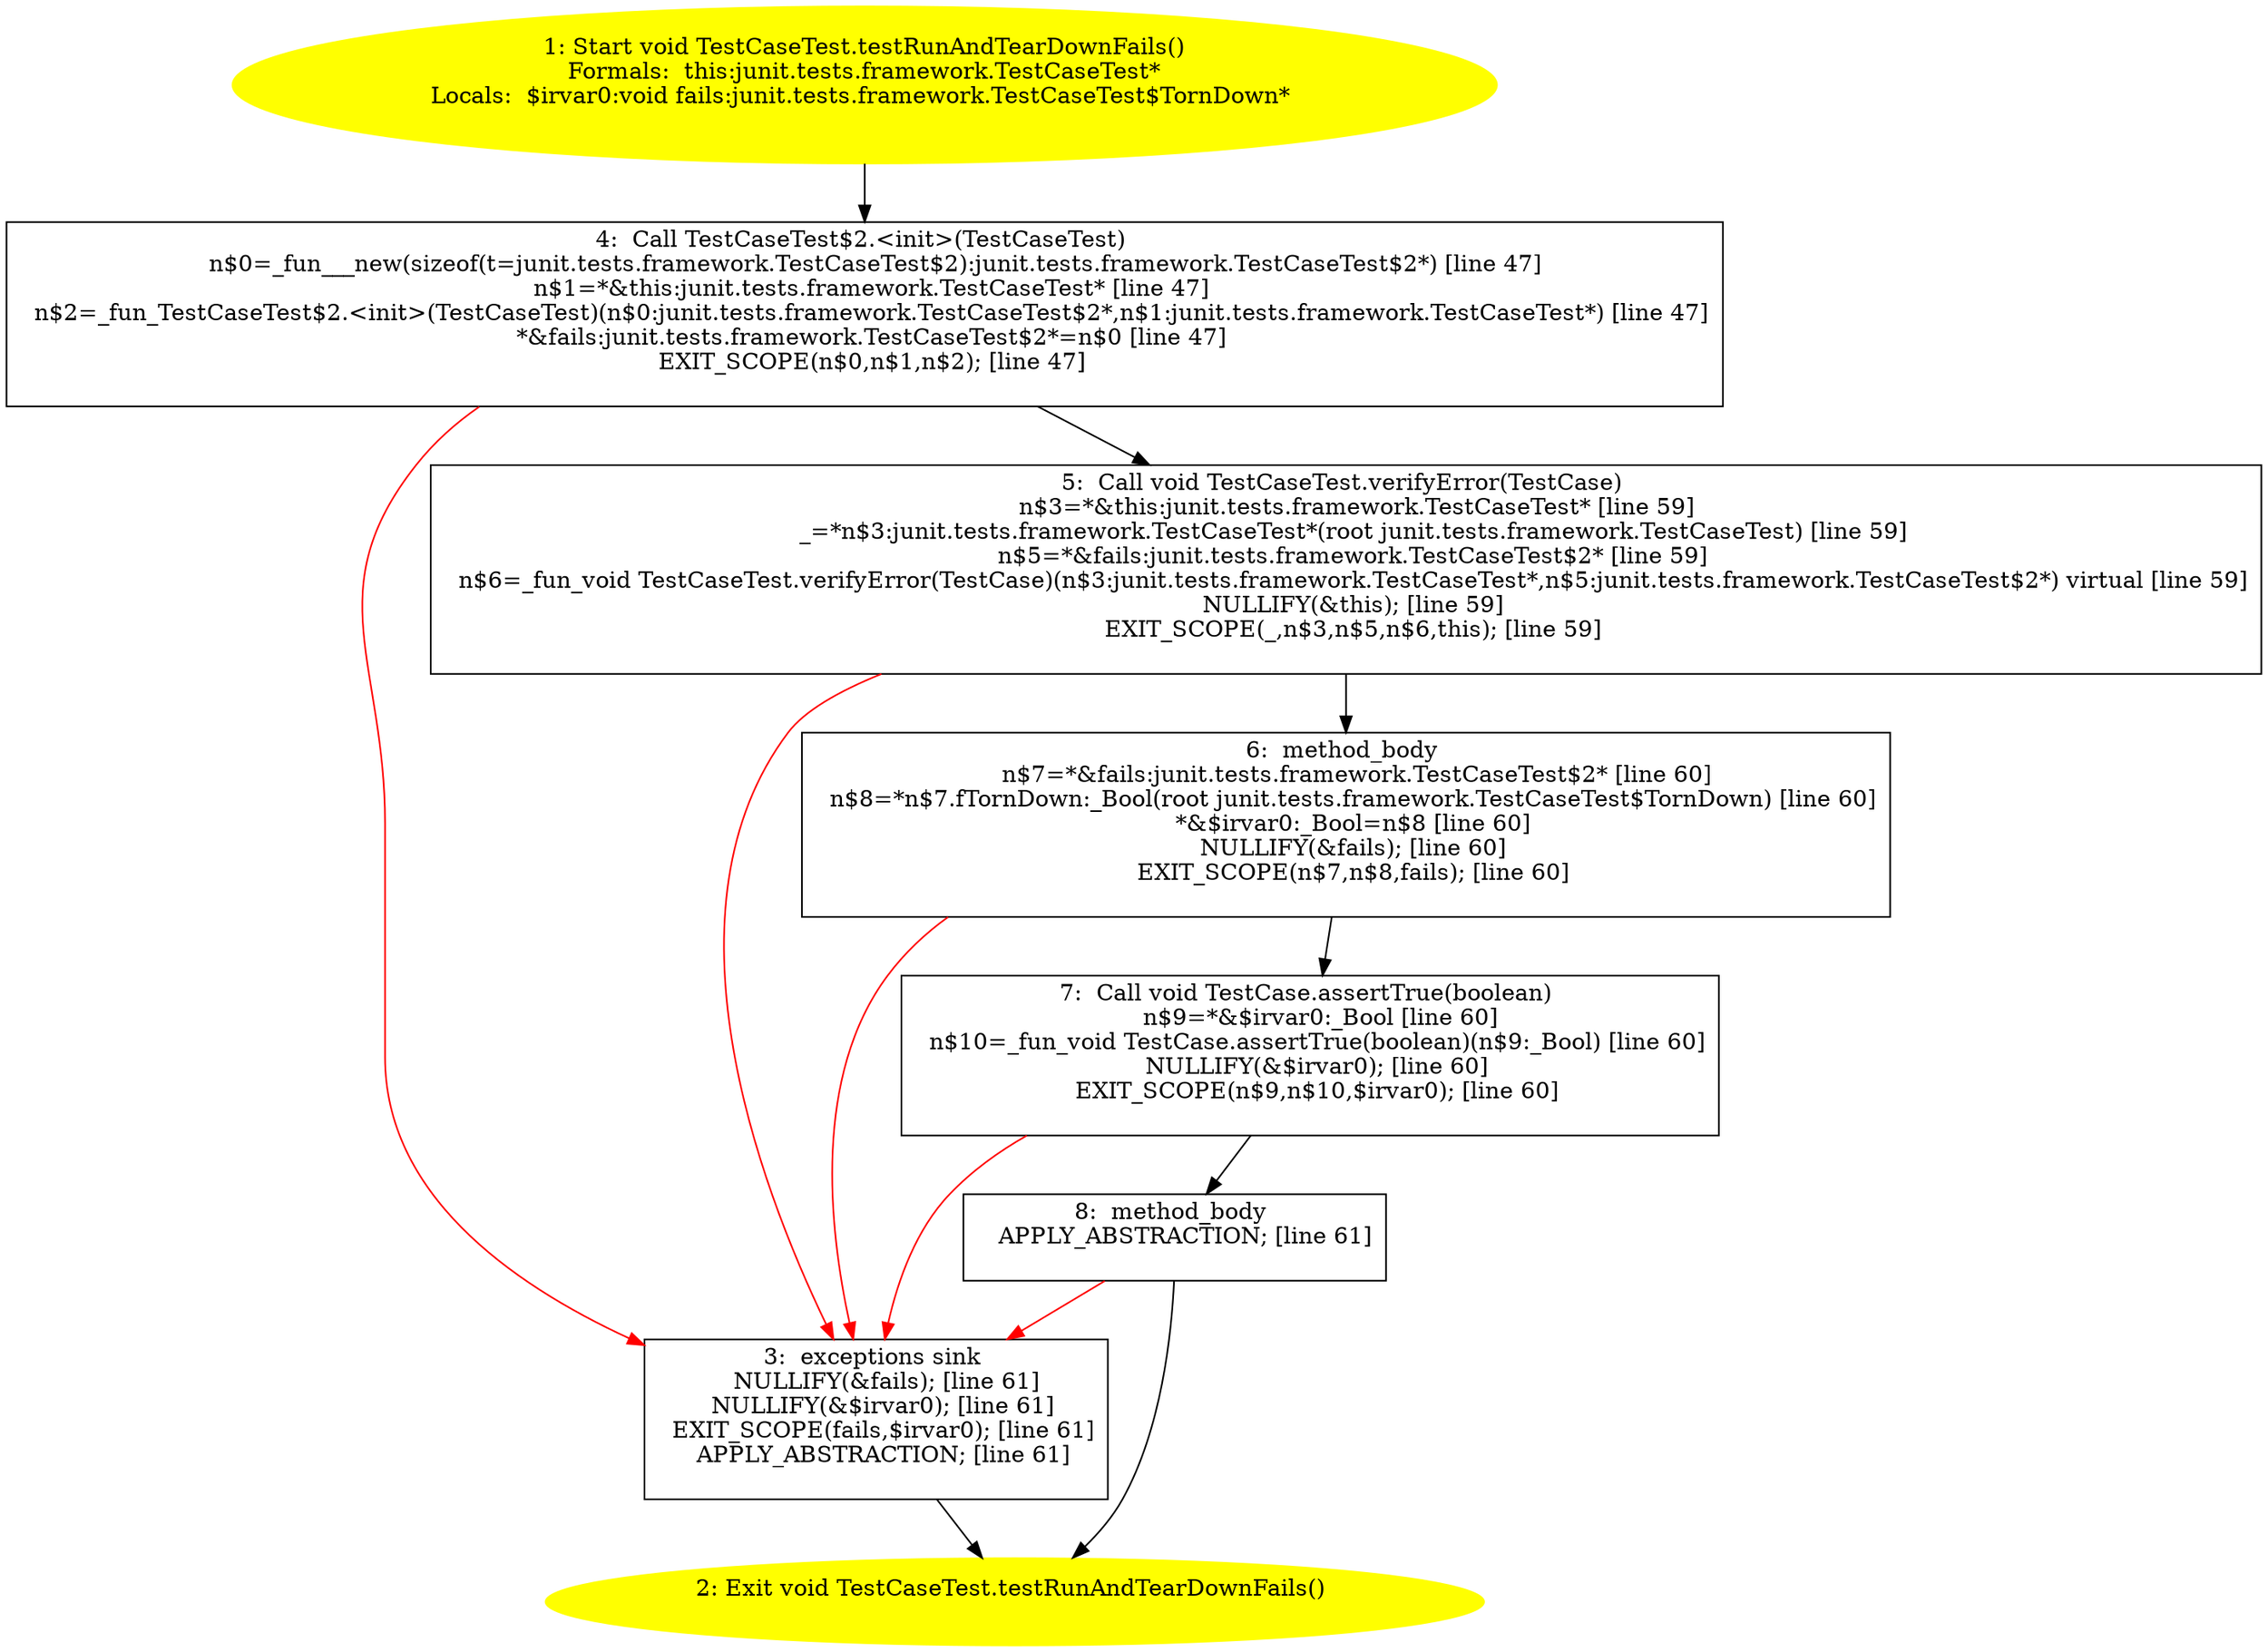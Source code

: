 /* @generated */
digraph cfg {
"junit.tests.framework.TestCaseTest.testRunAndTearDownFails():void.506db677d8a81737da1df4ab660b24bf_1" [label="1: Start void TestCaseTest.testRunAndTearDownFails()\nFormals:  this:junit.tests.framework.TestCaseTest*\nLocals:  $irvar0:void fails:junit.tests.framework.TestCaseTest$TornDown* \n  " color=yellow style=filled]
	

	 "junit.tests.framework.TestCaseTest.testRunAndTearDownFails():void.506db677d8a81737da1df4ab660b24bf_1" -> "junit.tests.framework.TestCaseTest.testRunAndTearDownFails():void.506db677d8a81737da1df4ab660b24bf_4" ;
"junit.tests.framework.TestCaseTest.testRunAndTearDownFails():void.506db677d8a81737da1df4ab660b24bf_2" [label="2: Exit void TestCaseTest.testRunAndTearDownFails() \n  " color=yellow style=filled]
	

"junit.tests.framework.TestCaseTest.testRunAndTearDownFails():void.506db677d8a81737da1df4ab660b24bf_3" [label="3:  exceptions sink \n   NULLIFY(&fails); [line 61]\n  NULLIFY(&$irvar0); [line 61]\n  EXIT_SCOPE(fails,$irvar0); [line 61]\n  APPLY_ABSTRACTION; [line 61]\n " shape="box"]
	

	 "junit.tests.framework.TestCaseTest.testRunAndTearDownFails():void.506db677d8a81737da1df4ab660b24bf_3" -> "junit.tests.framework.TestCaseTest.testRunAndTearDownFails():void.506db677d8a81737da1df4ab660b24bf_2" ;
"junit.tests.framework.TestCaseTest.testRunAndTearDownFails():void.506db677d8a81737da1df4ab660b24bf_4" [label="4:  Call TestCaseTest$2.<init>(TestCaseTest) \n   n$0=_fun___new(sizeof(t=junit.tests.framework.TestCaseTest$2):junit.tests.framework.TestCaseTest$2*) [line 47]\n  n$1=*&this:junit.tests.framework.TestCaseTest* [line 47]\n  n$2=_fun_TestCaseTest$2.<init>(TestCaseTest)(n$0:junit.tests.framework.TestCaseTest$2*,n$1:junit.tests.framework.TestCaseTest*) [line 47]\n  *&fails:junit.tests.framework.TestCaseTest$2*=n$0 [line 47]\n  EXIT_SCOPE(n$0,n$1,n$2); [line 47]\n " shape="box"]
	

	 "junit.tests.framework.TestCaseTest.testRunAndTearDownFails():void.506db677d8a81737da1df4ab660b24bf_4" -> "junit.tests.framework.TestCaseTest.testRunAndTearDownFails():void.506db677d8a81737da1df4ab660b24bf_5" ;
	 "junit.tests.framework.TestCaseTest.testRunAndTearDownFails():void.506db677d8a81737da1df4ab660b24bf_4" -> "junit.tests.framework.TestCaseTest.testRunAndTearDownFails():void.506db677d8a81737da1df4ab660b24bf_3" [color="red" ];
"junit.tests.framework.TestCaseTest.testRunAndTearDownFails():void.506db677d8a81737da1df4ab660b24bf_5" [label="5:  Call void TestCaseTest.verifyError(TestCase) \n   n$3=*&this:junit.tests.framework.TestCaseTest* [line 59]\n  _=*n$3:junit.tests.framework.TestCaseTest*(root junit.tests.framework.TestCaseTest) [line 59]\n  n$5=*&fails:junit.tests.framework.TestCaseTest$2* [line 59]\n  n$6=_fun_void TestCaseTest.verifyError(TestCase)(n$3:junit.tests.framework.TestCaseTest*,n$5:junit.tests.framework.TestCaseTest$2*) virtual [line 59]\n  NULLIFY(&this); [line 59]\n  EXIT_SCOPE(_,n$3,n$5,n$6,this); [line 59]\n " shape="box"]
	

	 "junit.tests.framework.TestCaseTest.testRunAndTearDownFails():void.506db677d8a81737da1df4ab660b24bf_5" -> "junit.tests.framework.TestCaseTest.testRunAndTearDownFails():void.506db677d8a81737da1df4ab660b24bf_6" ;
	 "junit.tests.framework.TestCaseTest.testRunAndTearDownFails():void.506db677d8a81737da1df4ab660b24bf_5" -> "junit.tests.framework.TestCaseTest.testRunAndTearDownFails():void.506db677d8a81737da1df4ab660b24bf_3" [color="red" ];
"junit.tests.framework.TestCaseTest.testRunAndTearDownFails():void.506db677d8a81737da1df4ab660b24bf_6" [label="6:  method_body \n   n$7=*&fails:junit.tests.framework.TestCaseTest$2* [line 60]\n  n$8=*n$7.fTornDown:_Bool(root junit.tests.framework.TestCaseTest$TornDown) [line 60]\n  *&$irvar0:_Bool=n$8 [line 60]\n  NULLIFY(&fails); [line 60]\n  EXIT_SCOPE(n$7,n$8,fails); [line 60]\n " shape="box"]
	

	 "junit.tests.framework.TestCaseTest.testRunAndTearDownFails():void.506db677d8a81737da1df4ab660b24bf_6" -> "junit.tests.framework.TestCaseTest.testRunAndTearDownFails():void.506db677d8a81737da1df4ab660b24bf_7" ;
	 "junit.tests.framework.TestCaseTest.testRunAndTearDownFails():void.506db677d8a81737da1df4ab660b24bf_6" -> "junit.tests.framework.TestCaseTest.testRunAndTearDownFails():void.506db677d8a81737da1df4ab660b24bf_3" [color="red" ];
"junit.tests.framework.TestCaseTest.testRunAndTearDownFails():void.506db677d8a81737da1df4ab660b24bf_7" [label="7:  Call void TestCase.assertTrue(boolean) \n   n$9=*&$irvar0:_Bool [line 60]\n  n$10=_fun_void TestCase.assertTrue(boolean)(n$9:_Bool) [line 60]\n  NULLIFY(&$irvar0); [line 60]\n  EXIT_SCOPE(n$9,n$10,$irvar0); [line 60]\n " shape="box"]
	

	 "junit.tests.framework.TestCaseTest.testRunAndTearDownFails():void.506db677d8a81737da1df4ab660b24bf_7" -> "junit.tests.framework.TestCaseTest.testRunAndTearDownFails():void.506db677d8a81737da1df4ab660b24bf_8" ;
	 "junit.tests.framework.TestCaseTest.testRunAndTearDownFails():void.506db677d8a81737da1df4ab660b24bf_7" -> "junit.tests.framework.TestCaseTest.testRunAndTearDownFails():void.506db677d8a81737da1df4ab660b24bf_3" [color="red" ];
"junit.tests.framework.TestCaseTest.testRunAndTearDownFails():void.506db677d8a81737da1df4ab660b24bf_8" [label="8:  method_body \n   APPLY_ABSTRACTION; [line 61]\n " shape="box"]
	

	 "junit.tests.framework.TestCaseTest.testRunAndTearDownFails():void.506db677d8a81737da1df4ab660b24bf_8" -> "junit.tests.framework.TestCaseTest.testRunAndTearDownFails():void.506db677d8a81737da1df4ab660b24bf_2" ;
	 "junit.tests.framework.TestCaseTest.testRunAndTearDownFails():void.506db677d8a81737da1df4ab660b24bf_8" -> "junit.tests.framework.TestCaseTest.testRunAndTearDownFails():void.506db677d8a81737da1df4ab660b24bf_3" [color="red" ];
}
